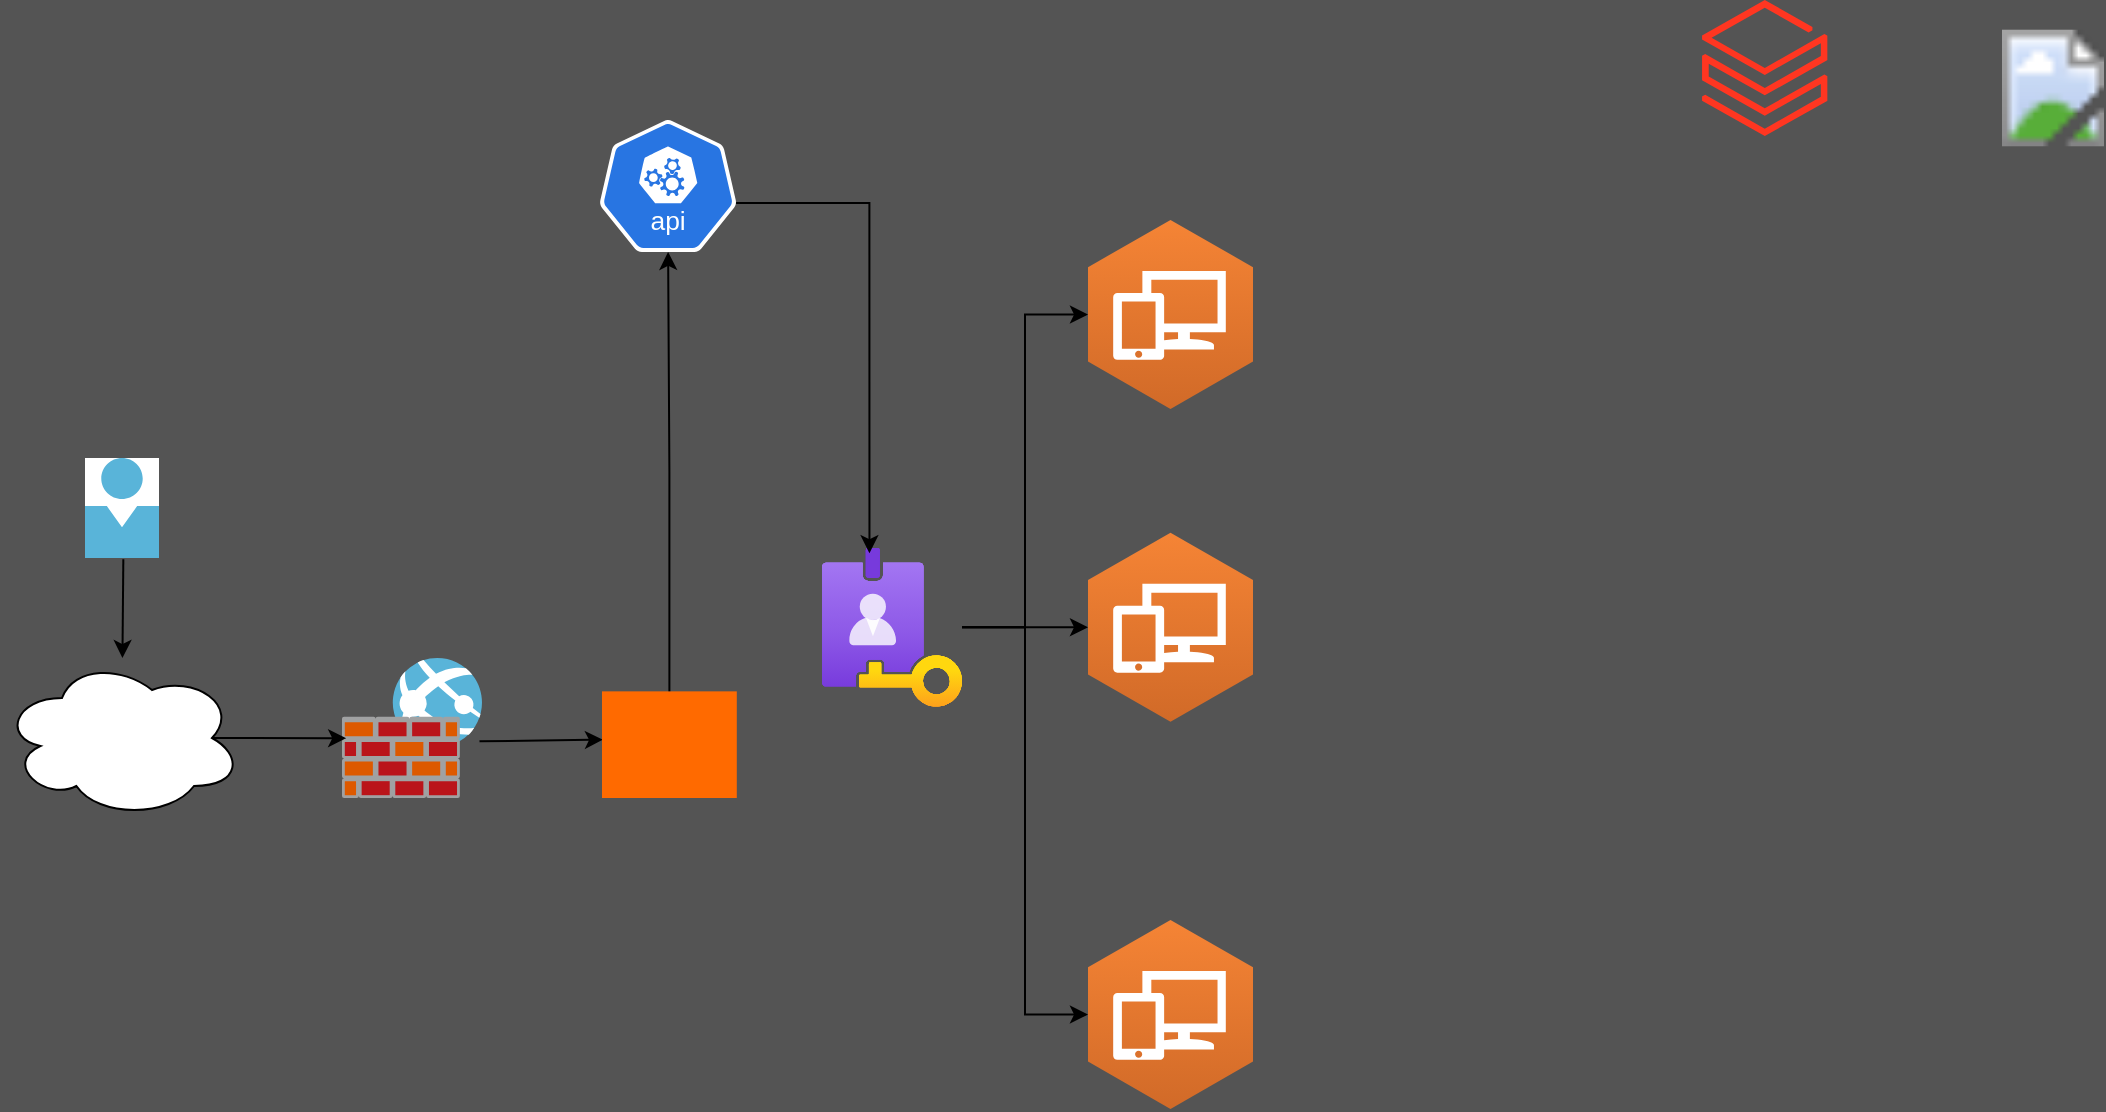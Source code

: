 <mxfile version="26.0.15">
  <diagram name="Página-1" id="gQsQwfGLTvBSRafgmzTL">
    <mxGraphModel dx="1593" dy="860" grid="1" gridSize="10" guides="1" tooltips="1" connect="1" arrows="1" fold="1" page="1" pageScale="1" pageWidth="1169" pageHeight="827" background="#545454" math="0" shadow="0">
      <root>
        <mxCell id="0" />
        <mxCell id="1" parent="0" />
        <mxCell id="nzkwwnV7uFEQVJuX7ikb-5" value="" style="image;sketch=0;aspect=fixed;html=1;points=[];align=center;fontSize=12;image=img/lib/mscae/Person.svg;imageBackground=default;direction=east;" vertex="1" parent="1">
          <mxGeometry x="41.5" y="289" width="37" height="50" as="geometry" />
        </mxCell>
        <mxCell id="nzkwwnV7uFEQVJuX7ikb-6" value="" style="ellipse;shape=cloud;whiteSpace=wrap;html=1;" vertex="1" parent="1">
          <mxGeometry y="389" width="120" height="80" as="geometry" />
        </mxCell>
        <mxCell id="nzkwwnV7uFEQVJuX7ikb-11" value="" style="endArrow=classic;html=1;rounded=0;exitX=0.518;exitY=1.012;exitDx=0;exitDy=0;exitPerimeter=0;" edge="1" parent="1" source="nzkwwnV7uFEQVJuX7ikb-5" target="nzkwwnV7uFEQVJuX7ikb-6">
          <mxGeometry width="50" height="50" relative="1" as="geometry">
            <mxPoint x="640" y="559" as="sourcePoint" />
            <mxPoint x="690" y="509" as="targetPoint" />
          </mxGeometry>
        </mxCell>
        <mxCell id="nzkwwnV7uFEQVJuX7ikb-13" value="" style="image;sketch=0;aspect=fixed;html=1;points=[];align=center;fontSize=12;image=img/lib/mscae/Web_App_Firewall.svg;" vertex="1" parent="1">
          <mxGeometry x="170" y="389" width="70" height="70" as="geometry" />
        </mxCell>
        <mxCell id="nzkwwnV7uFEQVJuX7ikb-14" value="" style="endArrow=classic;html=1;rounded=0;exitX=0.875;exitY=0.5;exitDx=0;exitDy=0;exitPerimeter=0;entryX=0.03;entryY=0.573;entryDx=0;entryDy=0;entryPerimeter=0;" edge="1" parent="1" source="nzkwwnV7uFEQVJuX7ikb-6" target="nzkwwnV7uFEQVJuX7ikb-13">
          <mxGeometry width="50" height="50" relative="1" as="geometry">
            <mxPoint x="640" y="559" as="sourcePoint" />
            <mxPoint x="690" y="509" as="targetPoint" />
          </mxGeometry>
        </mxCell>
        <mxCell id="nzkwwnV7uFEQVJuX7ikb-17" value="" style="endArrow=classic;html=1;rounded=0;exitX=0.982;exitY=0.595;exitDx=0;exitDy=0;exitPerimeter=0;entryX=0.007;entryY=0.453;entryDx=0;entryDy=0;entryPerimeter=0;" edge="1" parent="1" source="nzkwwnV7uFEQVJuX7ikb-13" target="nzkwwnV7uFEQVJuX7ikb-20">
          <mxGeometry width="50" height="50" relative="1" as="geometry">
            <mxPoint x="640" y="450" as="sourcePoint" />
            <mxPoint x="340" y="433" as="targetPoint" />
          </mxGeometry>
        </mxCell>
        <mxCell id="nzkwwnV7uFEQVJuX7ikb-20" value="" style="points=[];aspect=fixed;html=1;align=center;shadow=0;dashed=0;fillColor=#FF6A00;strokeColor=none;shape=mxgraph.alibaba_cloud.sag_smart_access_gateway_01;" vertex="1" parent="1">
          <mxGeometry x="300" y="405.68" width="67.4" height="53.32" as="geometry" />
        </mxCell>
        <mxCell id="nzkwwnV7uFEQVJuX7ikb-21" value="" style="aspect=fixed;sketch=0;html=1;dashed=0;whitespace=wrap;verticalLabelPosition=bottom;verticalAlign=top;fillColor=#2875E2;strokeColor=#ffffff;points=[[0.005,0.63,0],[0.1,0.2,0],[0.9,0.2,0],[0.5,0,0],[0.995,0.63,0],[0.72,0.99,0],[0.5,1,0],[0.28,0.99,0]];shape=mxgraph.kubernetes.icon2;kubernetesLabel=1;prIcon=api" vertex="1" parent="1">
          <mxGeometry x="298.7" y="120" width="68.7" height="65.95" as="geometry" />
        </mxCell>
        <mxCell id="nzkwwnV7uFEQVJuX7ikb-22" style="edgeStyle=orthogonalEdgeStyle;rounded=0;orthogonalLoop=1;jettySize=auto;html=1;entryX=0.5;entryY=1;entryDx=0;entryDy=0;entryPerimeter=0;" edge="1" parent="1" source="nzkwwnV7uFEQVJuX7ikb-20" target="nzkwwnV7uFEQVJuX7ikb-21">
          <mxGeometry relative="1" as="geometry" />
        </mxCell>
        <mxCell id="nzkwwnV7uFEQVJuX7ikb-23" value="" style="image;aspect=fixed;html=1;points=[];align=center;fontSize=12;image=img/lib/azure2/identity/PIM.svg;" vertex="1" parent="1">
          <mxGeometry x="410" y="333.99" width="70" height="79.33" as="geometry" />
        </mxCell>
        <mxCell id="nzkwwnV7uFEQVJuX7ikb-25" style="edgeStyle=orthogonalEdgeStyle;rounded=0;orthogonalLoop=1;jettySize=auto;html=1;exitX=0.995;exitY=0.63;exitDx=0;exitDy=0;exitPerimeter=0;entryX=0.339;entryY=0.033;entryDx=0;entryDy=0;entryPerimeter=0;" edge="1" parent="1" source="nzkwwnV7uFEQVJuX7ikb-21" target="nzkwwnV7uFEQVJuX7ikb-23">
          <mxGeometry relative="1" as="geometry" />
        </mxCell>
        <mxCell id="nzkwwnV7uFEQVJuX7ikb-26" value="" style="outlineConnect=0;dashed=0;verticalLabelPosition=bottom;verticalAlign=top;align=center;html=1;shape=mxgraph.aws3.workspaces;fillColor=#D16A28;gradientColor=#F58435;gradientDirection=north;" vertex="1" parent="1">
          <mxGeometry x="543" y="170" width="82.5" height="94.5" as="geometry" />
        </mxCell>
        <mxCell id="nzkwwnV7uFEQVJuX7ikb-27" value="" style="outlineConnect=0;dashed=0;verticalLabelPosition=bottom;verticalAlign=top;align=center;html=1;shape=mxgraph.aws3.workspaces;fillColor=#D16A28;gradientColor=#F58435;gradientDirection=north;" vertex="1" parent="1">
          <mxGeometry x="543" y="326.41" width="82.5" height="94.5" as="geometry" />
        </mxCell>
        <mxCell id="nzkwwnV7uFEQVJuX7ikb-28" value="" style="outlineConnect=0;dashed=0;verticalLabelPosition=bottom;verticalAlign=top;align=center;html=1;shape=mxgraph.aws3.workspaces;fillColor=#D16A28;gradientColor=#F58435;gradientDirection=north;" vertex="1" parent="1">
          <mxGeometry x="543" y="520" width="82.5" height="94.5" as="geometry" />
        </mxCell>
        <mxCell id="nzkwwnV7uFEQVJuX7ikb-29" style="edgeStyle=orthogonalEdgeStyle;rounded=0;orthogonalLoop=1;jettySize=auto;html=1;entryX=0;entryY=0.5;entryDx=0;entryDy=0;entryPerimeter=0;" edge="1" parent="1" source="nzkwwnV7uFEQVJuX7ikb-23" target="nzkwwnV7uFEQVJuX7ikb-26">
          <mxGeometry relative="1" as="geometry" />
        </mxCell>
        <mxCell id="nzkwwnV7uFEQVJuX7ikb-30" style="edgeStyle=orthogonalEdgeStyle;rounded=0;orthogonalLoop=1;jettySize=auto;html=1;entryX=0;entryY=0.5;entryDx=0;entryDy=0;entryPerimeter=0;" edge="1" parent="1" source="nzkwwnV7uFEQVJuX7ikb-23" target="nzkwwnV7uFEQVJuX7ikb-27">
          <mxGeometry relative="1" as="geometry" />
        </mxCell>
        <mxCell id="nzkwwnV7uFEQVJuX7ikb-31" style="edgeStyle=orthogonalEdgeStyle;rounded=0;orthogonalLoop=1;jettySize=auto;html=1;entryX=0;entryY=0.5;entryDx=0;entryDy=0;entryPerimeter=0;" edge="1" parent="1" source="nzkwwnV7uFEQVJuX7ikb-23" target="nzkwwnV7uFEQVJuX7ikb-28">
          <mxGeometry relative="1" as="geometry" />
        </mxCell>
        <mxCell id="nzkwwnV7uFEQVJuX7ikb-32" value="" style="image;aspect=fixed;html=1;points=[];align=center;fontSize=12;image=img/lib/azure2/power_platform/PowerBI.svg;" vertex="1" parent="1">
          <mxGeometry x="1000" y="70" width="51" height="68" as="geometry" />
        </mxCell>
        <mxCell id="nzkwwnV7uFEQVJuX7ikb-33" value="" style="image;aspect=fixed;html=1;points=[];align=center;fontSize=12;image=img/lib/azure2/analytics/Azure_Databricks.svg;" vertex="1" parent="1">
          <mxGeometry x="850" y="60" width="62.8" height="68" as="geometry" />
        </mxCell>
      </root>
    </mxGraphModel>
  </diagram>
</mxfile>
